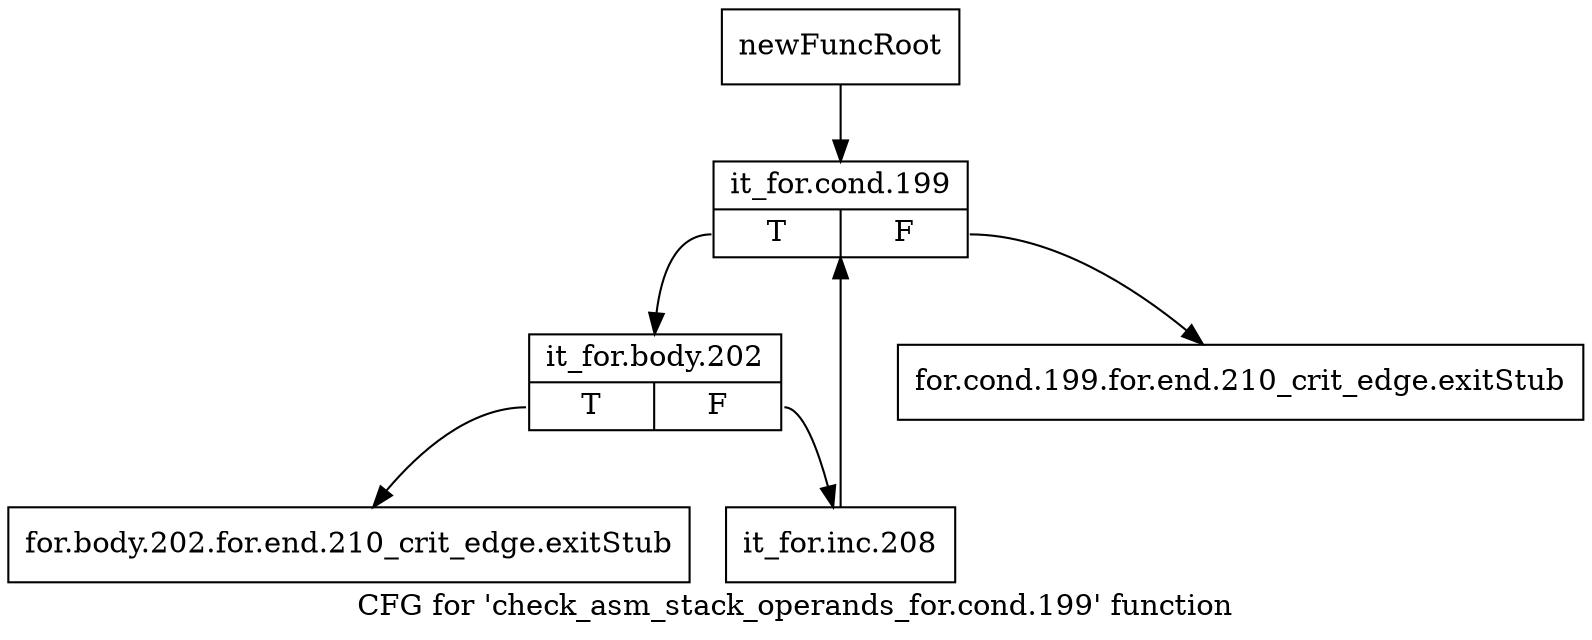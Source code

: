 digraph "CFG for 'check_asm_stack_operands_for.cond.199' function" {
	label="CFG for 'check_asm_stack_operands_for.cond.199' function";

	Node0xb9505b0 [shape=record,label="{newFuncRoot}"];
	Node0xb9505b0 -> Node0xb9506a0;
	Node0xb950600 [shape=record,label="{for.cond.199.for.end.210_crit_edge.exitStub}"];
	Node0xb950650 [shape=record,label="{for.body.202.for.end.210_crit_edge.exitStub}"];
	Node0xb9506a0 [shape=record,label="{it_for.cond.199|{<s0>T|<s1>F}}"];
	Node0xb9506a0:s0 -> Node0xb9506f0;
	Node0xb9506a0:s1 -> Node0xb950600;
	Node0xb9506f0 [shape=record,label="{it_for.body.202|{<s0>T|<s1>F}}"];
	Node0xb9506f0:s0 -> Node0xb950650;
	Node0xb9506f0:s1 -> Node0xb950740;
	Node0xb950740 [shape=record,label="{it_for.inc.208}"];
	Node0xb950740 -> Node0xb9506a0;
}
